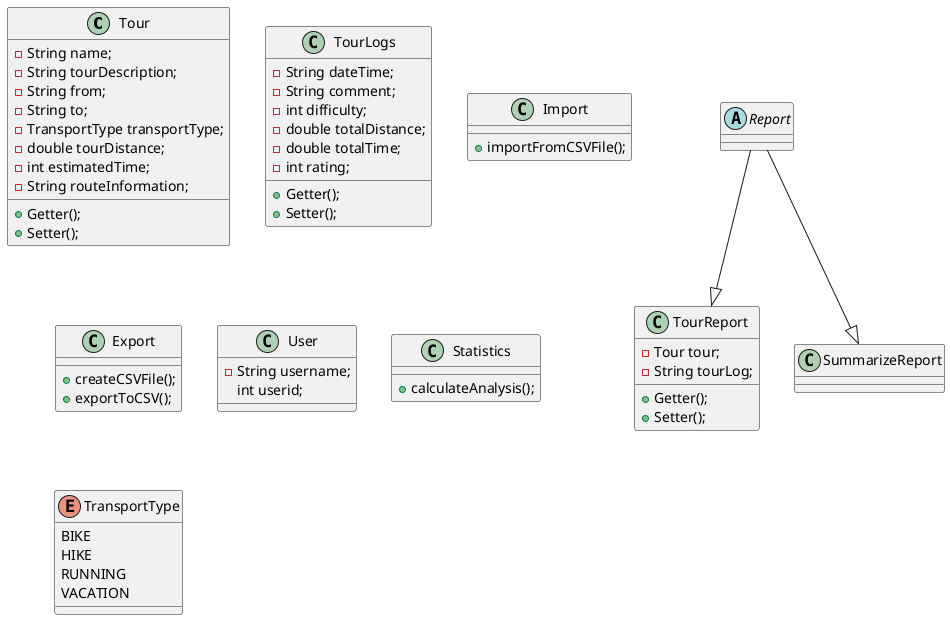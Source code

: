 @startuml
'https://plantuml.com/class-diagram

class Tour {
    -String name;
    -String tourDescription;
    -String from;
    -String to;
    -TransportType transportType;
    -double tourDistance;
    -int estimatedTime;
    -String routeInformation;
    +Getter();
    +Setter();
}

class TourLogs {
    -String dateTime;
    -String comment;
    -int difficulty;
    -double totalDistance;
    -double totalTime;
    -int rating;
    +Getter();
    +Setter();
}

class Import {
    +importFromCSVFile();
}

class Export {
    +createCSVFile();
    +exportToCSV();
}

class User {
    -String username;
    int userid;
}

abstract class Report {

}

class TourReport {
    -Tour tour;
    -String tourLog;
    +Getter();
    +Setter();
}

class SummarizeReport {

}

class Statistics {
    +calculateAnalysis();
}

enum TransportType {
    BIKE
    HIKE
    RUNNING
    VACATION
}

Report --|> SummarizeReport
Report --|> TourReport

@enduml